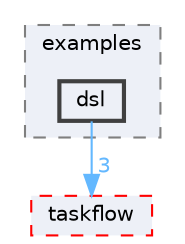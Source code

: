 digraph "external/taskflow/examples/dsl"
{
 // LATEX_PDF_SIZE
  bgcolor="transparent";
  edge [fontname=Helvetica,fontsize=10,labelfontname=Helvetica,labelfontsize=10];
  node [fontname=Helvetica,fontsize=10,shape=box,height=0.2,width=0.4];
  compound=true
  subgraph clusterdir_6d5349e18c0281e1908ab3d777aa29a2 {
    graph [ bgcolor="#edf0f7", pencolor="grey50", label="examples", fontname=Helvetica,fontsize=10 style="filled,dashed", URL="dir_6d5349e18c0281e1908ab3d777aa29a2.html",tooltip=""]
  dir_f0f1be5414562a04dc1bd5bcbbf0b2a7 [label="dsl", fillcolor="#edf0f7", color="grey25", style="filled,bold", URL="dir_f0f1be5414562a04dc1bd5bcbbf0b2a7.html",tooltip=""];
  }
  dir_335c31d98076110d53a13c1a0e3daa75 [label="taskflow", fillcolor="#edf0f7", color="red", style="filled,dashed", URL="dir_335c31d98076110d53a13c1a0e3daa75.html",tooltip=""];
  dir_f0f1be5414562a04dc1bd5bcbbf0b2a7->dir_335c31d98076110d53a13c1a0e3daa75 [headlabel="3", labeldistance=1.5 headhref="dir_000220_000820.html" href="dir_000220_000820.html" color="steelblue1" fontcolor="steelblue1"];
}
